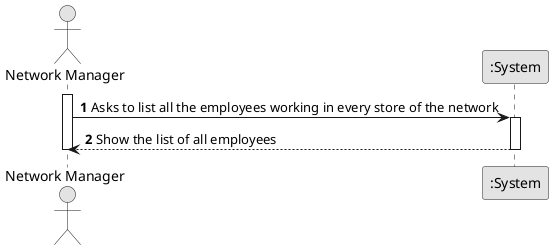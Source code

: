 @startuml
skinparam monochrome true
skinparam packageStyle rectangle
skinparam shadowing false

autonumber

actor "Network Manager" as networkManager
participant ":System" as System

activate networkManager

    networkManager -> System : Asks to list all the employees working in every store of the network
    activate System

    System --> networkManager : Show the list of all employees
    deactivate System

    deactivate networkManager

@enduml
